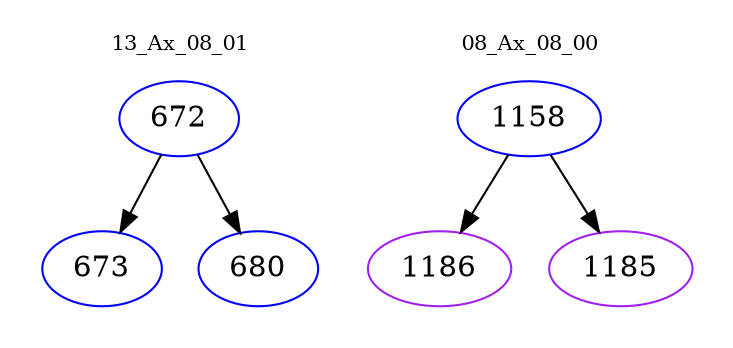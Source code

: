 digraph{
subgraph cluster_0 {
color = white
label = "13_Ax_08_01";
fontsize=10;
T0_672 [label="672", color="blue"]
T0_672 -> T0_673 [color="black"]
T0_673 [label="673", color="blue"]
T0_672 -> T0_680 [color="black"]
T0_680 [label="680", color="blue"]
}
subgraph cluster_1 {
color = white
label = "08_Ax_08_00";
fontsize=10;
T1_1158 [label="1158", color="blue"]
T1_1158 -> T1_1186 [color="black"]
T1_1186 [label="1186", color="purple"]
T1_1158 -> T1_1185 [color="black"]
T1_1185 [label="1185", color="purple"]
}
}
